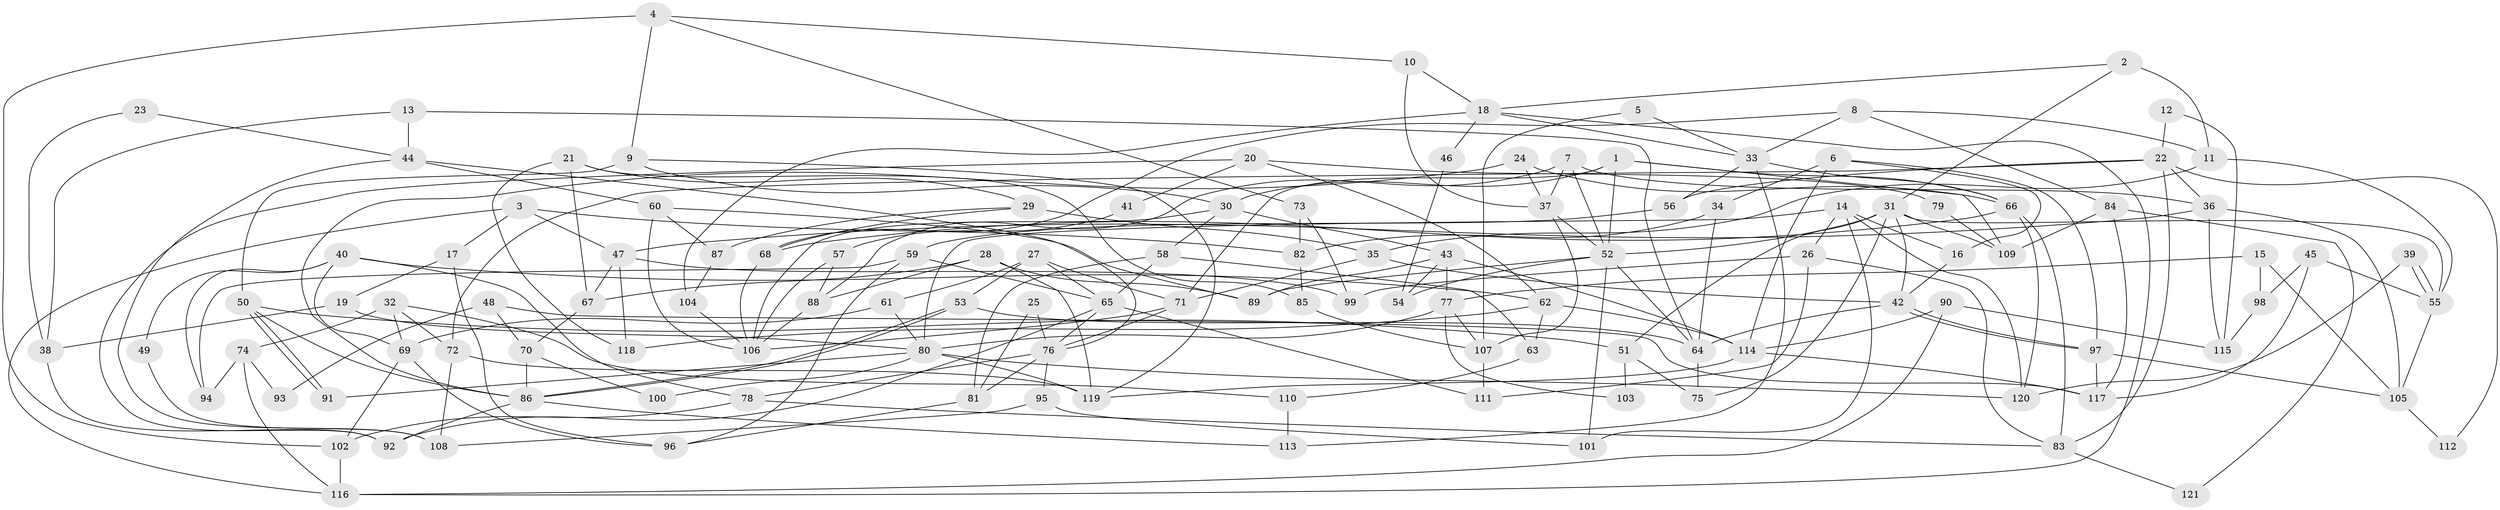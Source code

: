 // coarse degree distribution, {9: 0.05952380952380952, 5: 0.14285714285714285, 7: 0.09523809523809523, 2: 0.11904761904761904, 6: 0.13095238095238096, 8: 0.03571428571428571, 4: 0.17857142857142858, 3: 0.2261904761904762, 10: 0.011904761904761904}
// Generated by graph-tools (version 1.1) at 2025/41/03/06/25 10:41:53]
// undirected, 121 vertices, 242 edges
graph export_dot {
graph [start="1"]
  node [color=gray90,style=filled];
  1;
  2;
  3;
  4;
  5;
  6;
  7;
  8;
  9;
  10;
  11;
  12;
  13;
  14;
  15;
  16;
  17;
  18;
  19;
  20;
  21;
  22;
  23;
  24;
  25;
  26;
  27;
  28;
  29;
  30;
  31;
  32;
  33;
  34;
  35;
  36;
  37;
  38;
  39;
  40;
  41;
  42;
  43;
  44;
  45;
  46;
  47;
  48;
  49;
  50;
  51;
  52;
  53;
  54;
  55;
  56;
  57;
  58;
  59;
  60;
  61;
  62;
  63;
  64;
  65;
  66;
  67;
  68;
  69;
  70;
  71;
  72;
  73;
  74;
  75;
  76;
  77;
  78;
  79;
  80;
  81;
  82;
  83;
  84;
  85;
  86;
  87;
  88;
  89;
  90;
  91;
  92;
  93;
  94;
  95;
  96;
  97;
  98;
  99;
  100;
  101;
  102;
  103;
  104;
  105;
  106;
  107;
  108;
  109;
  110;
  111;
  112;
  113;
  114;
  115;
  116;
  117;
  118;
  119;
  120;
  121;
  1 -- 30;
  1 -- 52;
  1 -- 66;
  1 -- 71;
  1 -- 109;
  2 -- 11;
  2 -- 18;
  2 -- 31;
  3 -- 116;
  3 -- 47;
  3 -- 17;
  3 -- 82;
  4 -- 9;
  4 -- 102;
  4 -- 10;
  4 -- 73;
  5 -- 33;
  5 -- 107;
  6 -- 16;
  6 -- 97;
  6 -- 34;
  6 -- 114;
  7 -- 52;
  7 -- 36;
  7 -- 37;
  7 -- 88;
  8 -- 33;
  8 -- 11;
  8 -- 68;
  8 -- 84;
  9 -- 119;
  9 -- 50;
  9 -- 30;
  10 -- 18;
  10 -- 37;
  11 -- 35;
  11 -- 55;
  12 -- 22;
  12 -- 115;
  13 -- 44;
  13 -- 64;
  13 -- 38;
  14 -- 120;
  14 -- 80;
  14 -- 16;
  14 -- 26;
  14 -- 101;
  15 -- 105;
  15 -- 77;
  15 -- 98;
  16 -- 42;
  17 -- 96;
  17 -- 19;
  18 -- 33;
  18 -- 104;
  18 -- 46;
  18 -- 116;
  19 -- 38;
  19 -- 80;
  20 -- 62;
  20 -- 92;
  20 -- 41;
  20 -- 79;
  21 -- 29;
  21 -- 67;
  21 -- 85;
  21 -- 118;
  22 -- 83;
  22 -- 72;
  22 -- 36;
  22 -- 56;
  22 -- 112;
  23 -- 38;
  23 -- 44;
  24 -- 37;
  24 -- 66;
  24 -- 86;
  25 -- 76;
  25 -- 81;
  26 -- 111;
  26 -- 83;
  26 -- 99;
  27 -- 71;
  27 -- 53;
  27 -- 61;
  27 -- 65;
  28 -- 89;
  28 -- 119;
  28 -- 67;
  28 -- 88;
  29 -- 68;
  29 -- 35;
  29 -- 87;
  30 -- 106;
  30 -- 43;
  30 -- 58;
  31 -- 51;
  31 -- 42;
  31 -- 52;
  31 -- 55;
  31 -- 75;
  31 -- 109;
  32 -- 110;
  32 -- 69;
  32 -- 72;
  32 -- 74;
  33 -- 56;
  33 -- 66;
  33 -- 113;
  34 -- 64;
  34 -- 82;
  35 -- 42;
  35 -- 71;
  36 -- 105;
  36 -- 47;
  36 -- 115;
  37 -- 52;
  37 -- 107;
  38 -- 92;
  39 -- 55;
  39 -- 55;
  39 -- 120;
  40 -- 62;
  40 -- 78;
  40 -- 49;
  40 -- 69;
  40 -- 94;
  41 -- 57;
  42 -- 97;
  42 -- 97;
  42 -- 64;
  43 -- 77;
  43 -- 54;
  43 -- 89;
  43 -- 114;
  44 -- 76;
  44 -- 60;
  44 -- 108;
  45 -- 117;
  45 -- 55;
  45 -- 98;
  46 -- 54;
  47 -- 99;
  47 -- 67;
  47 -- 118;
  48 -- 70;
  48 -- 117;
  48 -- 93;
  49 -- 108;
  50 -- 86;
  50 -- 91;
  50 -- 91;
  50 -- 51;
  51 -- 75;
  51 -- 103;
  52 -- 54;
  52 -- 64;
  52 -- 89;
  52 -- 101;
  53 -- 86;
  53 -- 86;
  53 -- 64;
  55 -- 105;
  56 -- 59;
  57 -- 106;
  57 -- 88;
  58 -- 65;
  58 -- 63;
  58 -- 81;
  59 -- 94;
  59 -- 96;
  59 -- 65;
  60 -- 106;
  60 -- 89;
  60 -- 87;
  61 -- 80;
  61 -- 69;
  62 -- 118;
  62 -- 114;
  62 -- 63;
  63 -- 110;
  64 -- 75;
  65 -- 76;
  65 -- 92;
  65 -- 111;
  66 -- 68;
  66 -- 83;
  66 -- 120;
  67 -- 70;
  68 -- 106;
  69 -- 96;
  69 -- 102;
  70 -- 86;
  70 -- 100;
  71 -- 76;
  71 -- 106;
  72 -- 108;
  72 -- 119;
  73 -- 82;
  73 -- 99;
  74 -- 116;
  74 -- 93;
  74 -- 94;
  76 -- 78;
  76 -- 81;
  76 -- 95;
  77 -- 80;
  77 -- 107;
  77 -- 103;
  78 -- 102;
  78 -- 83;
  79 -- 109;
  80 -- 119;
  80 -- 91;
  80 -- 100;
  80 -- 120;
  81 -- 96;
  82 -- 85;
  83 -- 121;
  84 -- 109;
  84 -- 117;
  84 -- 121;
  85 -- 107;
  86 -- 92;
  86 -- 113;
  87 -- 104;
  88 -- 106;
  90 -- 115;
  90 -- 114;
  90 -- 116;
  95 -- 101;
  95 -- 108;
  97 -- 117;
  97 -- 105;
  98 -- 115;
  102 -- 116;
  104 -- 106;
  105 -- 112;
  107 -- 111;
  110 -- 113;
  114 -- 117;
  114 -- 119;
}
